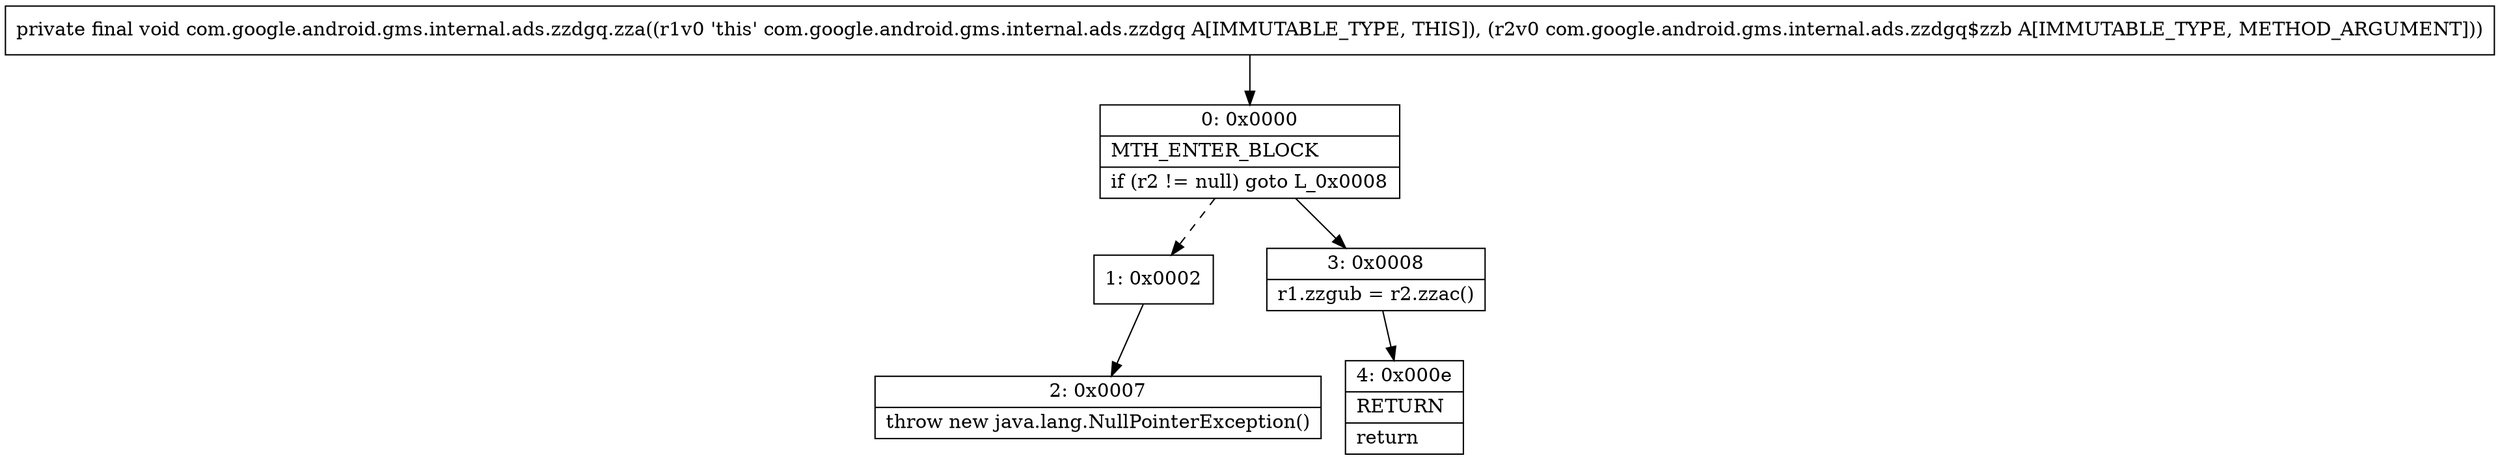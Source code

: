 digraph "CFG forcom.google.android.gms.internal.ads.zzdgq.zza(Lcom\/google\/android\/gms\/internal\/ads\/zzdgq$zzb;)V" {
Node_0 [shape=record,label="{0\:\ 0x0000|MTH_ENTER_BLOCK\l|if (r2 != null) goto L_0x0008\l}"];
Node_1 [shape=record,label="{1\:\ 0x0002}"];
Node_2 [shape=record,label="{2\:\ 0x0007|throw new java.lang.NullPointerException()\l}"];
Node_3 [shape=record,label="{3\:\ 0x0008|r1.zzgub = r2.zzac()\l}"];
Node_4 [shape=record,label="{4\:\ 0x000e|RETURN\l|return\l}"];
MethodNode[shape=record,label="{private final void com.google.android.gms.internal.ads.zzdgq.zza((r1v0 'this' com.google.android.gms.internal.ads.zzdgq A[IMMUTABLE_TYPE, THIS]), (r2v0 com.google.android.gms.internal.ads.zzdgq$zzb A[IMMUTABLE_TYPE, METHOD_ARGUMENT])) }"];
MethodNode -> Node_0;
Node_0 -> Node_1[style=dashed];
Node_0 -> Node_3;
Node_1 -> Node_2;
Node_3 -> Node_4;
}

